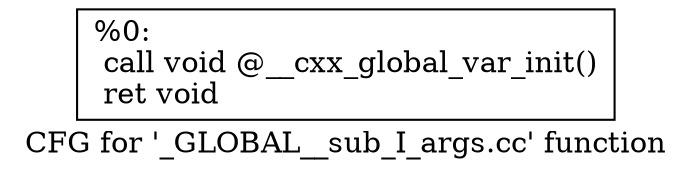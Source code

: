digraph "CFG for '_GLOBAL__sub_I_args.cc' function" {
	label="CFG for '_GLOBAL__sub_I_args.cc' function";

	Node0x2078520 [shape=record,label="{%0:\l  call void @__cxx_global_var_init()\l  ret void\l}"];
}
